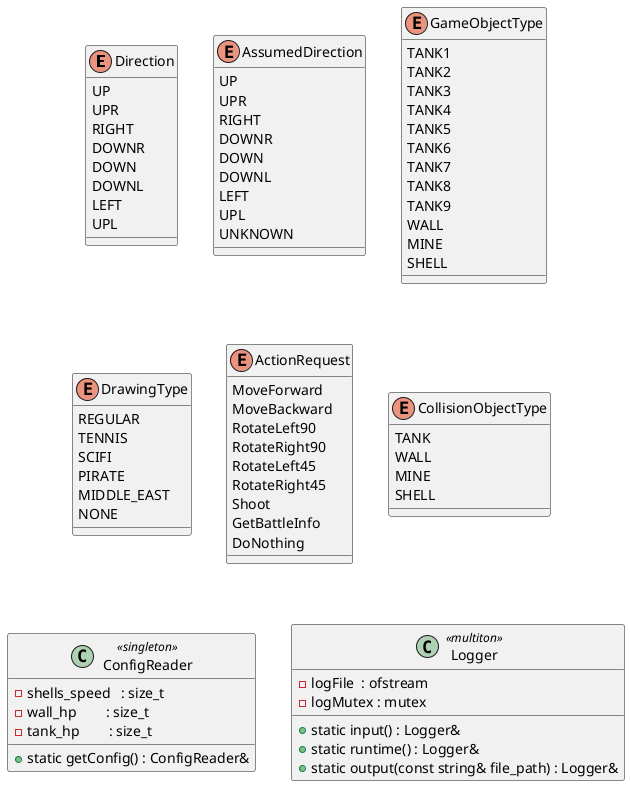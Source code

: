 @startuml classDesign
'========= ENUMERATIONS and Static Class =========
enum Direction {
    UP
    UPR
    RIGHT
    DOWNR
    DOWN
    DOWNL
    LEFT
    UPL
}

enum AssumedDirection {
    UP
    UPR
    RIGHT
    DOWNR
    DOWN
    DOWNL
    LEFT
    UPL
    UNKNOWN
}

enum GameObjectType {
    TANK1
    TANK2
    TANK3
    TANK4
    TANK5
    TANK6
    TANK7
    TANK8
    TANK9
    WALL
    MINE
    SHELL
}

enum DrawingType {
    REGULAR
    TENNIS
    SCIFI
    PIRATE
    MIDDLE_EAST
    NONE
}

enum ActionRequest {
    MoveForward
    MoveBackward
    RotateLeft90
    RotateRight90
    RotateLeft45
    RotateRight45
    Shoot
    GetBattleInfo
    DoNothing
}

enum CollisionObjectType {
    TANK
    WALL
    MINE
    SHELL
}

class ConfigReader <<singleton>>{
    - shells_speed   : size_t
    - wall_hp        : size_t
    - tank_hp        : size_t
    + static getConfig() : ConfigReader&
}

class Logger <<multiton>>{
    - logFile  : ofstream
    - logMutex : mutex
    + static input() : Logger&
    + static runtime() : Logger&
    + static output(const string& file_path) : Logger&
}
@enduml
